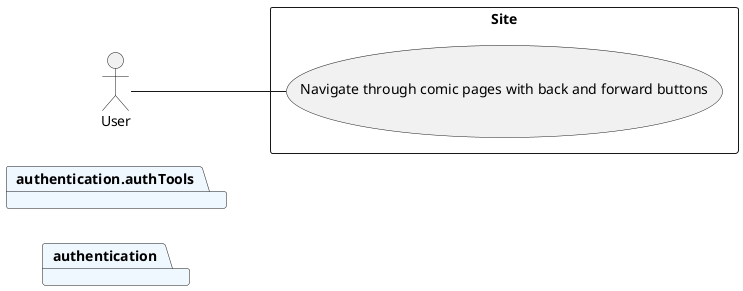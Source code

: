 @startuml packages
set namespaceSeparator none
package "authentication" as authentication #aliceblue {
}
package "authentication.authTools" as authentication.authTools #aliceblue {
}
left to right direction

actor User as U
rectangle Site {
  U -- (Navigate through comic pages with back and forward buttons)
}

@enduml
